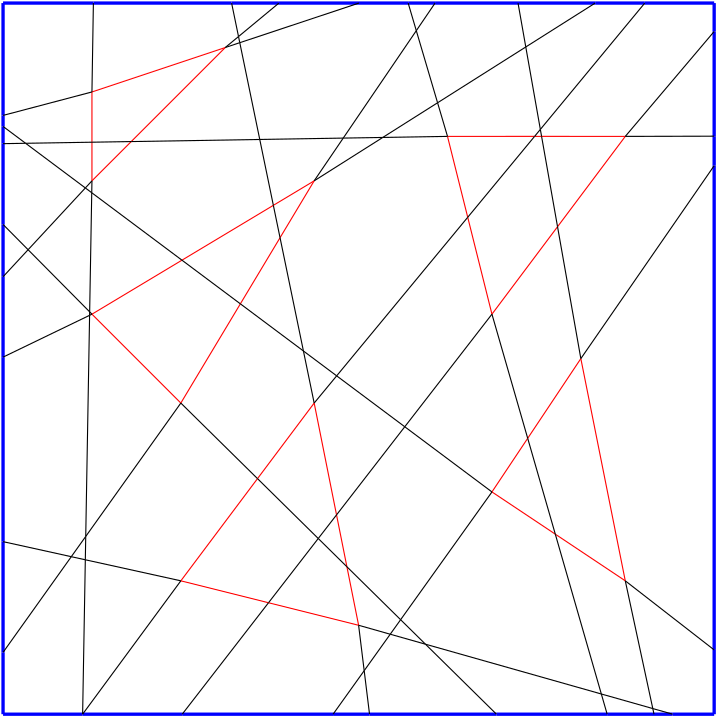 <?xml version="1.0" encoding="UTF-8"?>
<ipe version="70005" creator="HGeometry"><ipestyle name="basic">
<color name="red" value="1 0 0"/>
<color name="green" value="0 1 0"/>
<color name="blue" value="0 0 1"/>
<color name="yellow" value="1 1 0"/>
<color name="orange" value="1 0.647 0"/>
<color name="gold" value="1 0.843 0"/>
<color name="purple" value="0.627 0.125 0.941"/>
<color name="gray" value="0.745 0.745 0.745"/>
<color name="brown" value="0.647 0.165 0.165"/>
<color name="navy" value="0 0 0.502"/>
<color name="pink" value="1 0.753 0.796"/>
<color name="seagreen" value="0.18 0.545 0.341"/>
<color name="turquoise" value="0.251 0.878 0.816"/>
<color name="violet" value="0.933 0.51 0.933"/>
<color name="darkblue" value="0 0 0.545"/>
<color name="darkcyan" value="0 0.545 0.545"/>
<color name="darkgray" value="0.663 0.663 0.663"/>
<color name="darkgreen" value="0 0.392 0"/>
<color name="darkmagenta" value="0.545 0 0.545"/>
<color name="darkorange" value="1 0.549 0"/>
<color name="darkred" value="0.545 0 0"/>
<color name="lightblue" value="0.678 0.847 0.902"/>
<color name="lightcyan" value="0.878 1 1"/>
<color name="lightgray" value="0.827 0.827 0.827"/>
<color name="lightgreen" value="0.565 0.933 0.565"/>
<color name="lightyellow" value="1 1 0.878"/>
<dashstyle name="dashed" value="[4] 0"/>
<dashstyle name="dotted" value="[1 3] 0"/>
<dashstyle name="dash dotted" value="[4 2 1 2] 0"/>
<dashstyle name="dash dot dotted" value="[4 2 1 2 1 2] 0"/>
<pen name="heavier" value="0.8"/>
<pen name="fat" value="1.2"/>
<pen name="ultrafat" value="2"/>
<textsize name="large" value="\large"/>
<textsize name="Large" value="\Large"/>
<textsize name="LARGE" value="\LARGE"/>
<textsize name="huge" value="\huge"/>
<textsize name="Huge" value="\Huge"/>
<textsize name="small" value="\small"/>
<textsize name="footnote" value="\footnotesize"/>
<textsize name="tiny" value="\tiny"/>
<symbolsize name="small" value="2"/>
<symbolsize name="tiny" value="1.1"/>
<symbolsize name="large" value="5"/>
<arrowsize name="small" value="5"/>
<arrowsize name="tiny" value="3"/>
<arrowsize name="large" value="10"/>
<gridsize name="4 pts" value="4"/>
<gridsize name="8 pts (~3 mm)" value="8"/>
<gridsize name="16 pts (~6 mm)" value="16"/>
<gridsize name="32 pts (~12 mm)" value="32"/>
<gridsize name="10 pts (~3.5 mm)" value="10"/>
<gridsize name="20 pts (~7 mm)" value="20"/>
<gridsize name="14 pts (~5 mm)" value="14"/>
<gridsize name="28 pts (~10 mm)" value="28"/>
<gridsize name="56 pts (~20 mm)" value="56"/>
<anglesize name="90 deg" value="90"/>
<anglesize name="60 deg" value="60"/>
<anglesize name="45 deg" value="45"/>
<anglesize name="30 deg" value="30"/>
<anglesize name="22.5 deg" value="22.5"/>
<symbol name="mark/circle(sx)" transformations="translations">
<path fill="sym-stroke">
0.6 0 0 0.6 0 0 e 0.4 0 0 0.4 0 0 e
</path></symbol>
<symbol name="mark/disk(sx)" transformations="translations">
<path fill="sym-stroke">
0.6 0 0 0.6 0 0 e
</path></symbol>
<symbol name="mark/fdisk(sfx)" transformations="translations">
<group><path fill="sym-fill">
0.5 0 0 0.5 0 0 e
</path><path fill="sym-stroke" fillrule="eofill">
0.6 0 0 0.6 0 0 e 0.4 0 0 0.4 0 0 e
</path></group></symbol>
<symbol name="mark/box(sx)" transformations="translations">
<path fill="sym-stroke" fillrule="eofill">
-0.6 -0.6 m 0.6 -0.6 l 0.6 0.6 l -0.6 0.6 l h
-0.4 -0.4 m 0.4 -0.4 l 0.4 0.4 l -0.4 0.4 l h</path></symbol>
<symbol name="mark/square(sx)" transformations="translations">
<path fill="sym-stroke">
-0.6 -0.6 m 0.6 -0.6 l 0.6 0.6 l -0.6 0.6 l h</path></symbol>
<symbol name="mark/fsquare(sfx)" transformations="translations">
<group><path fill="sym-fill">
-0.5 -0.5 m 0.5 -0.5 l 0.5 0.5 l -0.5 0.5 l h</path>
<path fill="sym-stroke" fillrule="eofill">
-0.6 -0.6 m 0.6 -0.6 l 0.6 0.6 l -0.6 0.6 l h
-0.4 -0.4 m 0.4 -0.4 l 0.4 0.4 l -0.4 0.4 l h</path></group></symbol>
<symbol name="mark/cross(sx)" transformations="translations">
<group><path fill="sym-stroke">
-0.43 -0.57 m 0.57 0.43 l 0.43 0.57 l -0.57 -0.43 l h</path>
<path fill="sym-stroke">
-0.43 0.57 m 0.57 -0.43 l 0.43 -0.57 l -0.57 0.43 l h</path>
</group></symbol>
<symbol name="arrow/arc(spx)">
<path pen="sym-pen" stroke="sym-stroke" fill="sym-stroke">
0 0 m -1.0 0.333 l -1.0 -0.333 l h</path></symbol>
<symbol name="arrow/farc(spx)">
<path pen="sym-pen" stroke="sym-stroke" fill="white">
0 0 m -1.0 0.333 l -1.0 -0.333 l h</path></symbol>
<symbol name="arrow/ptarc(spx)">
<path pen="sym-pen" stroke="sym-stroke" fill="sym-stroke">
0 0 m -1.0 0.333 l -0.8 0 l -1.0 -0.333 l h</path></symbol>
<symbol name="arrow/fptarc(spx)">
<path pen="sym-pen" stroke="sym-stroke" fill="white">
0 0 m -1.0 0.333 l -0.8 0 l -1.0 -0.333 l h</path></symbol>
<symbol name="arrow/fnormal(spx)">
<path pen="sym-pen" stroke="sym-stroke" fill="white">
0 0 m -1.0 0.333 l -1.0 -0.333 l h</path></symbol>
<symbol name="arrow/pointed(spx)">
<path pen="sym-pen" stroke="sym-stroke" fill="sym-stroke">
0 0 m -1.0 0.333 l -0.8 0 l -1.0 -0.333 l h</path></symbol>
<symbol name="arrow/fpointed(spx)">
<path pen="sym-pen" stroke="sym-stroke" fill="white">
0 0 m -1.0 0.333 l -0.8 0 l -1.0 -0.333 l h</path></symbol>
<symbol name="arrow/linear(spx)">
<path pen="sym-pen" stroke="sym-stroke">
-1.0 0.333 m 0 0 l -1.0 -0.333 l</path></symbol>
<symbol name="arrow/fdouble(spx)">
<path pen="sym-pen" stroke="sym-stroke" fill="white">
0 0 m -1.0 0.333 l -1.0 -0.333 l h
-1 0 m -2.0 0.333 l -2.0 -0.333 l h
</path></symbol>
<symbol name="arrow/double(spx)">
<path pen="sym-pen" stroke="sym-stroke" fill="sym-stroke">
0 0 m -1.0 0.333 l -1.0 -0.333 l h
-1 0 m -2.0 0.333 l -2.0 -0.333 l h
</path></symbol>
<tiling name="falling" angle="-60" width="1" step="4"/>
<tiling name="rising" angle="30" width="1" step="4"/>
<textstyle name="center" begin="\begin{center}" end="\end{center}"/>
<textstyle name="itemize" begin="\begin{itemize}" end="\end{itemize}"/>
<textstyle name="item" begin="\begin{itemize}\item{}" end="\end{itemize}"/>
</ipestyle><page><layer name="alpha"/><view layers="alpha" active="alpha"/><path layer="alpha" stroke="blue" pen="fat">-128.000000000000 128.000000000000 m
-128.000000000000 114.518229166666 -128.000000000000 101.036458333333 -128.000000000000 87.555800000000 c
</path><path layer="alpha" stroke="blue" pen="fat">-128.000000000000 87.555800000000 m
-128.000000000000 86.231770833333 -128.000000000000 84.908854166666 -128.000000000000 83.583100000000 c
</path><path layer="alpha" stroke="blue" pen="fat">-128.000000000000 83.583100000000 m
-128.000000000000 81.518229166666 -128.000000000000 79.450520833333 -128.000000000000 77.382400000000 c
</path><path layer="alpha" stroke="blue" pen="fat">-128.000000000000 77.382400000000 m
-128.000000000000 67.684895833333 -128.000000000000 57.986979166666 -128.000000000000 48.296000000000 c
</path><path layer="alpha" stroke="blue" pen="fat">-128.000000000000 48.296000000000 m
-128.000000000000 42.018229166666 -128.000000000000 35.747395833333 -128.000000000000 29.472000000000 c
</path><path layer="alpha" stroke="blue" pen="fat">-128.000000000000 29.472000000000 m
-128.000000000000 19.830729166666 -128.000000000000 10.184895833333 -128.000000000000 0.540162000000 c
</path><path layer="alpha" stroke="blue" pen="fat">-128.000000000000 0.540162000000 m
-128.000000000000 -21.606770833334 -128.000000000000 -43.752604166667 -128.000000000000 -65.895200000000 c
</path><path layer="alpha" stroke="blue" pen="fat">-128.000000000000 -65.895200000000 m
-128.000000000000 -79.184895833334 -128.000000000000 -92.471354166667 -128.000000000000 -105.754000000000 c
</path><path layer="alpha" stroke="blue" pen="fat">-128.000000000000 -105.754000000000 m
-128.000000000000 -113.171875000000 -128.000000000000 -120.585937500000 -128.000000000000 -128.000000000000 c
</path><path layer="alpha" stroke="blue" pen="fat">-128.000000000000 -128.000000000000 m
-118.450520833334 -128.000000000000 -108.901041666667 -128.000000000000 -99.355500000000 -128.000000000000 c
</path><path layer="alpha" stroke="blue" pen="fat">-99.355500000000 -128.000000000000 m
-87.398437500000 -128.000000000000 -75.445312500000 -128.000000000000 -63.499700000000 -128.000000000000 c
</path><path layer="alpha" stroke="blue" pen="fat">-63.499700000000 -128.000000000000 m
-45.393229166667 -128.000000000000 -27.294270833334 -128.000000000000 -9.188030000000 -128.000000000000 c
</path><path layer="alpha" stroke="blue" pen="fat">-9.188030000000 -128.000000000000 m
-4.820312500000 -128.000000000000 -0.445312500000 -128.000000000000 3.929980000000 -128.000000000000 c
</path><path layer="alpha" stroke="blue" pen="fat">3.929980000000 -128.000000000000 m
19.158854166666 -128.000000000000 34.388020833333 -128.000000000000 49.614200000000 -128.000000000000 c
</path><path layer="alpha" stroke="blue" pen="fat">49.614200000000 -128.000000000000 m
62.903645833333 -128.000000000000 76.190104166666 -128.000000000000 89.473400000000 -128.000000000000 c
</path><path layer="alpha" stroke="blue" pen="fat">89.473400000000 -128.000000000000 m
95.096354166666 -128.000000000000 100.716145833333 -128.000000000000 106.341000000000 -128.000000000000 c
</path><path layer="alpha" stroke="blue" pen="fat">106.341000000000 -128.000000000000 m
108.565104166666 -128.000000000000 110.794270833333 -128.000000000000 113.021000000000 -128.000000000000 c
</path><path layer="alpha" stroke="blue" pen="fat">113.021000000000 -128.000000000000 m
118.015625000000 -128.000000000000 123.007812500000 -128.000000000000 128.000000000000 -128.000000000000 c
</path><path layer="alpha" stroke="blue" pen="fat">128.000000000000 -128.000000000000 m
128.000000000000 -120.289062500000 128.000000000000 -112.578125000000 128.000000000000 -104.873000000000 c
</path><path layer="alpha" stroke="blue" pen="fat">128.000000000000 -104.873000000000 m
128.000000000000 -46.757812500000 128.000000000000 11.351562500000 128.000000000000 69.459800000000 c
</path><path layer="alpha" stroke="blue" pen="fat">128.000000000000 69.459800000000 m
128.000000000000 72.997395833333 128.000000000000 76.533854166666 128.000000000000 80.075600000000 c
</path><path layer="alpha" stroke="blue" pen="fat">128.000000000000 80.075600000000 m
128.000000000000 92.638020833333 128.000000000000 105.205729166666 128.000000000000 117.780000000000 c
</path><path layer="alpha" stroke="blue" pen="fat">128.000000000000 117.780000000000 m
128.000000000000 121.182291666666 128.000000000000 124.591145833333 128.000000000000 128.000000000000 c
</path><path layer="alpha" stroke="blue" pen="fat">128.000000000000 128.000000000000 m
119.674479166666 128.000000000000 111.348958333333 128.000000000000 103.021000000000 128.000000000000 c
</path><path layer="alpha" stroke="blue" pen="fat">103.021000000000 128.000000000000 m
97.070312500000 128.000000000000 91.117187500000 128.000000000000 85.164300000000 128.000000000000 c
</path><path layer="alpha" stroke="blue" pen="fat">85.164300000000 128.000000000000 m
75.903645833333 128.000000000000 66.643229166666 128.000000000000 57.387900000000 128.000000000000 c
</path><path layer="alpha" stroke="blue" pen="fat">57.387900000000 128.000000000000 m
47.429687500000 128.000000000000 37.476562500000 128.000000000000 27.530100000000 128.000000000000 c
</path><path layer="alpha" stroke="blue" pen="fat">27.530100000000 128.000000000000 m
24.294270833333 128.000000000000 21.065104166666 128.000000000000 17.834600000000 128.000000000000 c
</path><path layer="alpha" stroke="blue" pen="fat">17.834600000000 128.000000000000 m
11.934895833333 128.000000000000 6.033854166666 128.000000000000 0.132882000000 128.000000000000 c
</path><path layer="alpha" stroke="blue" pen="fat">0.132882000000 128.000000000000 m
-9.471354166667 128.000000000000 -19.075520833334 128.000000000000 -28.685600000000 128.000000000000 c
</path><path layer="alpha" stroke="blue" pen="fat">-28.685600000000 128.000000000000 m
-34.361979166667 128.000000000000 -40.044270833334 128.000000000000 -45.724600000000 128.000000000000 c
</path><path layer="alpha" stroke="blue" pen="fat">-45.724600000000 128.000000000000 m
-62.309895833334 128.000000000000 -78.893229166667 128.000000000000 -95.480100000000 128.000000000000 c
</path><path layer="alpha" stroke="blue" pen="fat">-95.480100000000 128.000000000000 m
-106.317708333334 128.000000000000 -117.158854166667 128.000000000000 -128.000000000000 128.000000000000 c
</path><path stroke="red">-96.000000000000 96.000000000000 m
-80.000000000000 101.333333333333 -64.000000000000 106.666666666666 -48.000000000000 112.000000000000 c
</path><path stroke="red">-48.000000000000 112.000000000000 m
-59.287109375000 100.712890625000 -70.574218750000 89.425781250000 -81.862945556641 78.137113317871 c
</path><path stroke="red">-81.862945556641 78.137113317871 m
-86.574218750000 73.425781250000 -91.287109375000 68.712890625000 -96.000000000000 64.000000000000 c
</path><path stroke="red">-96.000000000000 64.000000000000 m
-96.000000000000 68.632812500000 -96.000000000000 73.265625000000 -95.999938964844 77.905902893066 c
</path><path stroke="red">-95.999938964844 77.905902893066 m
-96.000000000000 83.932291666666 -96.000000000000 89.966145833333 -96.000000000000 96.000000000000 c
</path><path stroke="red">-96.000000000000 16.000000000000 m
-85.333333333334 5.333333333333 -74.666666666667 -5.333333333334 -64.000000000000 -16.000000000000 c
</path><path stroke="red">-64.000000000000 -16.000000000000 m
-56.856445312500 -4.094075520834 -49.712890625000 7.811848958333 -42.571899414063 19.714162710762 c
</path><path stroke="red">-42.571899414063 19.714162710762 m
-37.807617187500 27.653971354166 -33.045898437500 35.590169270833 -28.286599125290 43.522338867187 c
</path><path stroke="red">-28.286599125290 43.522338867187 m
-24.189453125000 50.350911458333 -20.094726562500 57.175455729166 -16.000000000000 64.000000000000 c
</path><path stroke="red">-16.000000000000 64.000000000000 m
-20.897460937500 61.061523437500 -25.794921875000 58.123046875000 -30.693912010575 55.183959960937 c
</path><path stroke="red">-30.693912010575 55.183959960937 m
-41.662434895834 48.602539062500 -52.632486979167 42.020507812500 -63.603027343750 35.437759330177 c
</path><path stroke="red">-63.603027343750 35.437759330177 m
-74.401692708334 28.958984375000 -85.200846354167 22.479492187500 -96.000000000000 16.000000000000 c
</path><path stroke="red">32.000000000000 80.000000000000 m
34.426432291666 70.294270833333 36.852864583333 60.588541666666 39.279563547134 50.881011962890 c
</path><path stroke="red">39.279563547134 50.881011962890 m
42.186197916666 39.255208333333 45.093098958333 27.627604166666 48.000000000000 16.000000000000 c
</path><path stroke="red">48.000000000000 16.000000000000 m
55.869140625000 26.492187500000 63.738281250000 36.984375000000 71.611953207778 47.483154296875 c
</path><path stroke="red">71.611953207778 47.483154296875 m
79.738281250000 58.317708333333 87.869140625000 69.158854166666 96.000000000000 80.000000000000 c
</path><path stroke="red">96.000000000000 80.000000000000 m
85.955729166666 80.000000000000 75.911458333333 80.000000000000 65.867391441154 80.000244140625 c
</path><path stroke="red">65.867391441154 80.000244140625 m
65.867187500000 80.000000000000 65.867187500000 80.000000000000 65.867477699470 79.999755859375 c
</path><path stroke="red">65.867477699470 79.999755859375 m
65.028645833333 80.000000000000 64.190104166666 80.000000000000 63.347448392868 80.000091552734 c
</path><path stroke="red">63.347448392868 80.000091552734 m
52.901041666666 80.000000000000 42.450520833333 80.000000000000 32.000000000000 80.000000000000 c
</path><path stroke="red">-16.000000000000 -16.000000000000 m
-22.802734375000 -25.070312500000 -29.605468750000 -34.140625000000 -36.403136854172 -43.204620361329 c
</path><path stroke="red">-36.403136854172 -43.204620361329 m
-45.605468750000 -55.473958333334 -54.802734375000 -67.736979166667 -64.000000000000 -80.000000000000 c
</path><path stroke="red">-64.000000000000 -80.000000000000 m
-53.481770833334 -82.629557291667 -42.963541666667 -85.259114583334 -32.442056202889 -87.889465332032 c
</path><path stroke="red">-32.442056202889 -87.889465332032 m
-21.630208333334 -90.592447916667 -10.815104166667 -93.296223958334 0.000000000000 -96.000000000000 c
</path><path stroke="red">0.000000000000 -96.000000000000 m
-1.404296875000 -88.978515625000 -2.808593750000 -81.957031250000 -4.212361763382 -74.938232421875 c
</path><path stroke="red">-4.212361763382 -74.938232421875 m
-5.457682291667 -68.711588541667 -6.702473958334 -62.487630208334 -7.948576046563 -56.256591796875 c
</path><path stroke="red">-7.948576046563 -56.256591796875 m
-10.631510416667 -42.842447916667 -13.315755208334 -29.421223958334 -16.000000000000 -16.000000000000 c
</path><path stroke="red">80.000000000000 0.000000000000 m
73.623697916666 -9.564453125000 67.247395833333 -19.128906250000 60.871693326187 -28.692138671875 c
</path><path stroke="red">60.871693326187 -28.692138671875 m
56.580729166666 -35.128906250000 52.290364583333 -41.564453125000 48.000000000000 -48.000000000000 c
</path><path stroke="red">48.000000000000 -48.000000000000 m
55.603515625000 -53.069010416667 63.207031250000 -58.138020833334 70.812898469924 -63.208648681641 c
</path><path stroke="red">70.812898469924 -63.208648681641 m
79.207031250000 -68.804687500000 87.603515625000 -74.402343750000 96.000000000000 -80.000000000000 c
</path><path stroke="red">96.000000000000 -80.000000000000 m
90.666666666666 -53.333333333334 85.333333333333 -26.666666666667 80.000000000000 0.000000000000 c
</path><path stroke="black">-48.000000000000 112.000000000000 m
-46.410900195313 113.316406250000 -44.821800390625 114.632812500000 -43.236466868210 115.946228027343 c
</path><path stroke="black">-43.236466868210 115.946228027343 m
-38.383667057292 119.966145833333 -33.534633528646 123.983072916666 -28.685600000000 128.000000000000 c
</path><path stroke="black">-48.000000000000 112.000000000000 m
-46.258865067627 112.578776041666 -44.517730135254 113.157552083333 -42.780024914975 113.734985351562 c
</path><path stroke="black">-42.780024914975 113.734985351562 m
-28.473436135254 118.490885416666 -14.170277067627 123.245442708333 0.132882000000 128.000000000000 c
</path><path stroke="black">-96.000000000000 96.000000000000 m
-95.826700000000 106.666666666666 -95.653400000000 117.333333333333 -95.480100000000 128.000000000000 c
</path><path stroke="black">-96.000000000000 96.000000000000 m
-106.666666666667 93.185266666666 -117.333333333334 90.370533333333 -128.000000000000 87.555800000000 c
</path><path stroke="black">-96.000000000000 64.000000000000 m
-96.792968750000 63.144386718750 -97.585937500000 62.288773437500 -98.376495361329 61.435618234825 c
</path><path stroke="black">-98.376495361329 61.435618234825 m
-105.248697916667 54.020654947916 -112.118489583334 46.608149739583 -118.985839843750 39.198368835449 c
</path><path stroke="black">-118.985839843750 39.198368835449 m
-121.992187500000 35.954429687500 -124.996093750000 32.713214843750 -128.000000000000 29.472000000000 c
</path><path stroke="black">-96.000000000000 64.000000000000 m
-96.024951889039 62.572265625000 -96.049903778077 61.144531250000 -96.074892102242 59.714744907951 c
</path><path stroke="black">-96.074892102242 59.714744907951 m
-96.324715896607 45.419921875000 -96.574576126099 31.123046875000 -96.824343787194 16.831632400512 c
</path><path stroke="black">-96.824343787194 16.831632400512 m
-96.831604476929 16.416015625000 -96.838772598267 16.005859375000 -96.846049828530 15.590911603588 c
</path><path stroke="black">-96.846049828530 15.590911603588 m
-97.309684036255 -10.939453125000 -97.773427352906 -37.474609375000 -98.237160408974 -64.014580135346 c
</path><path stroke="black">-98.237160408974 -64.014580135346 m
-98.286186965943 -66.814453125000 -98.335203262330 -69.619140625000 -98.384107180596 -72.421909870911 c
</path><path stroke="black">-98.384107180596 -72.421909870911 m
-98.707979705811 -90.949218750000 -99.031739852906 -109.474609375000 -99.355500000000 -128.000000000000 c
</path><path stroke="black">-96.000000000000 16.000000000000 m
-96.283854166667 15.862864392740 -96.567708333334 15.725728785481 -96.846049828530 15.590911603588 c
</path><path stroke="black">-96.846049828530 15.590911603588 m
-107.234375000000 10.572449452148 -117.617187500000 5.556305726074 -128.000000000000 0.540162000000 c
</path><path stroke="black">-96.000000000000 16.000000000000 m
-96.274739583334 16.277280924479 -96.549479166667 16.554561848958 -96.824343787194 16.831632400512 c
</path><path stroke="black">-96.824343787194 16.831632400512 m
-104.212239583334 24.288202799479 -111.600260416667 31.744562825520 -118.985839843750 39.198368835449 c
</path><path stroke="black">-118.985839843750 39.198368835449 m
-121.992187500000 42.232615234375 -124.996093750000 45.264307617187 -128.000000000000 48.296000000000 c
</path><path stroke="black">-16.000000000000 64.000000000000 m
-12.512419966635 69.127604166666 -9.024839933269 74.255208333333 -5.534945617486 79.385958581542 c
</path><path stroke="black">-5.534945617486 79.385958581542 m
3.230399401855 92.273437500000 11.998058703613 105.164062500000 20.768588128280 118.058776855468 c
</path><path stroke="black">20.768588128280 118.058776855468 m
23.020512003580 121.369791666666 25.275306001790 124.684895833333 27.530100000000 128.000000000000 c
</path><path stroke="black">-16.000000000000 64.000000000000 m
-7.769286383057 69.207031250000 0.461427233886 74.414062500000 8.687758949089 79.618508850097 c
</path><path stroke="black">8.687758949089 79.618508850097 m
15.270125526936 83.782552083333 21.848110203043 87.944010416666 28.427033667373 92.106262207031 c
</path><path stroke="black">28.427033667373 92.106262207031 m
39.009323040771 98.800781250000 49.592551202392 105.496093750000 60.180096167755 112.193969726562 c
</path><path stroke="black">60.180096167755 112.193969726562 m
68.505286242675 117.460937500000 76.834793121337 122.730468750000 85.164300000000 128.000000000000 c
</path><path stroke="black">32.000000000000 80.000000000000 m
30.808598559570 84.037109375000 29.617197119140 88.074218750000 28.427033667373 92.106262207031 c
</path><path stroke="black">28.427033667373 92.106262207031 m
25.873533666992 100.759765625000 23.321271655273 109.408203125000 20.768588128280 118.058776855468 c
</path><path stroke="black">20.768588128280 118.058776855468 m
19.790873095703 121.371093750000 18.812736547851 124.685546875000 17.834600000000 128.000000000000 c
</path><path stroke="black">32.000000000000 80.000000000000 m
24.229817708333 79.872879817708 16.459635416666 79.745759635416 8.687758949089 79.618508850097 c
</path><path stroke="black">8.687758949089 79.618508850097 m
3.949869791666 79.541099869791 -0.789713541667 79.463560286458 -5.534945617486 79.385958581542 c
</path><path stroke="black">-5.534945617486 79.385958581542 m
-15.548828125000 79.222101171875 -25.568359375000 79.058181640625 -35.588285303879 78.894055993652 c
</path><path stroke="black">-35.588285303879 78.894055993652 m
-51.011067708334 78.641938932291 -66.434244791667 78.389615755208 -81.862945556641 78.137113317871 c
</path><path stroke="black">-81.862945556641 78.137113317871 m
-86.570963541667 78.060179036458 -91.284505208334 77.983065494791 -95.999938964844 77.905902893066 c
</path><path stroke="black">-95.999938964844 77.905902893066 m
-103.960286458334 77.775689713541 -111.922526041667 77.645427473958 -119.883880615235 77.515102697944 c
</path><path stroke="black">-119.883880615235 77.515102697944 m
-122.589843750000 77.470910156250 -125.294921875000 77.426655078125 -128.000000000000 77.382400000000 c
</path><path stroke="black">96.000000000000 80.000000000000 m
106.666666666666 92.593333333333 117.333333333333 105.186666666666 128.000000000000 117.780000000000 c
</path><path stroke="black">96.000000000000 80.000000000000 m
106.666666666666 80.025200000000 117.333333333333 80.050400000000 128.000000000000 80.075600000000 c
</path><path stroke="black">48.000000000000 16.000000000000 m
52.290613586425 1.102539062500 56.581227172851 -13.794921875000 60.871693326187 -28.692138671875 c
</path><path stroke="black">60.871693326187 -28.692138671875 m
64.186202640787 -40.200195312500 67.500564522298 -51.708007812500 70.812898469924 -63.208648681641 c
</path><path stroke="black">70.812898469924 -63.208648681641 m
76.338300354003 -82.393554687500 81.861674304199 -101.571289062500 87.382509623718 -120.740814208985 c
</path><path stroke="black">87.382509623718 -120.740814208985 m
88.081165502929 -123.166015625000 88.777282751464 -125.583007812500 89.473400000000 -128.000000000000 c
</path><path stroke="black">48.000000000000 16.000000000000 m
37.538963489786 2.489746093750 27.077926979573 -11.020507812500 16.613627695655 -24.534480396462 c
</path><path stroke="black">16.613627695655 -24.534480396462 m
8.427723863728 -35.106933593750 0.238557258097 -45.683105468750 -7.948576046563 -56.256591796875 c
</path><path stroke="black">-7.948576046563 -56.256591796875 m
-10.144217133586 -59.092285156250 -12.337824919638 -61.925292968750 -14.534368332863 -64.762512207032 c
</path><path stroke="black">-14.534368332863 -64.762512207032 m
-20.502038386028 -72.469238281250 -26.472644066366 -80.180175781250 -32.442056202889 -87.889465332032 c
</path><path stroke="black">-32.442056202889 -87.889465332032 m
-42.795399831137 -101.260742187500 -53.147549915569 -114.630371093750 -63.499700000000 -128.000000000000 c
</path><path stroke="black">-64.000000000000 -16.000000000000 m
-54.802593957520 -25.066731770834 -45.605187915040 -34.133463541667 -36.403136854172 -43.204620361329 c
</path><path stroke="black">-36.403136854172 -43.204620361329 m
-29.117352453614 -50.387044270834 -21.826923034668 -57.573893229167 -14.534368332863 -64.762512207032 c
</path><path stroke="black">-14.534368332863 -64.762512207032 m
-11.097001232911 -68.151367187500 -7.657508850098 -71.541992187500 -4.212361763382 -74.938232421875 c
</path><path stroke="black">-4.212361763382 -74.938232421875 m
2.226408776855 -81.285481770834 8.670834020996 -87.638346354167 15.119959997997 -93.995849609375 c
</path><path stroke="black">15.119959997997 -93.995849609375 m
18.097077258300 -96.930664062500 21.078895251464 -99.870117187500 24.064802737426 -102.813507080079 c
</path><path stroke="black">24.064802737426 -102.813507080079 m
32.578542163085 -111.206380208334 41.096371081542 -119.603190104167 49.614200000000 -128.000000000000 c
</path><path stroke="black">-64.000000000000 -16.000000000000 m
-75.412760416667 -32.005326538086 -86.825520833334 -48.010653076172 -98.237160408974 -64.014580135346 c
</path><path stroke="black">-98.237160408974 -64.014580135346 m
-99.972656250000 -66.448277954102 -101.707031250000 -68.880576293946 -103.437988281250 -71.308220805359 c
</path><path stroke="black">-103.437988281250 -71.308220805359 m
-111.627604166667 -82.793249755860 -119.813802083334 -94.273624877930 -128.000000000000 -105.754000000000 c
</path><path stroke="black">-64.000000000000 -80.000000000000 m
-75.460937500000 -77.474152636719 -86.921875000000 -74.948305273438 -98.384107180596 -72.421909870911 c
</path><path stroke="black">-98.384107180596 -72.421909870911 m
-100.070312500000 -72.050554003907 -101.757812500000 -71.678650097657 -103.437988281250 -71.308220805359 c
</path><path stroke="black">-103.437988281250 -71.308220805359 m
-111.630208333334 -69.502897460938 -119.815104166667 -67.699048730469 -128.000000000000 -65.895200000000 c
</path><path stroke="black">-64.000000000000 -80.000000000000 m
-75.785166666667 -96.000000000000 -87.570333333334 -112.000000000000 -99.355500000000 -128.000000000000 c
</path><path stroke="black">-16.000000000000 -16.000000000000 m
-17.289928625489 -9.750976562500 -18.579857250977 -3.501953125000 -19.868503910447 2.740808162117 c
</path><path stroke="black">-19.868503910447 2.740808162117 m
-22.675819079590 16.340820312500 -25.481852282715 29.934570312500 -28.286599125290 43.522338867187 c
</path><path stroke="black">-28.286599125290 43.522338867187 m
-29.089782043458 47.413085937500 -29.891678601075 51.297851562500 -30.693912010575 55.183959960937 c
</path><path stroke="black">-30.693912010575 55.183959960937 m
-32.325186706543 63.086914062500 -33.956798254395 70.991210937500 -35.588285303879 78.894055993652 c
</path><path stroke="black">-35.588285303879 78.894055993652 m
-37.985632995606 90.508789062500 -40.382856188965 102.122070312500 -42.780024914975 113.734985351562 c
</path><path stroke="black">-42.780024914975 113.734985351562 m
-42.932476013184 114.473632812500 -43.084872644043 115.211914062500 -43.236466868210 115.946228027343 c
</path><path stroke="black">-43.236466868210 115.946228027343 m
-44.066379516602 119.966796875000 -44.895489758301 123.983398437500 -45.724600000000 128.000000000000 c
</path><path stroke="black">-16.000000000000 -16.000000000000 m
-13.301251129151 -12.734863281250 -10.602502258301 -9.469726562500 -7.904001309395 -6.204635245991 c
</path><path stroke="black">-7.904001309395 -6.204635245991 m
7.823814056396 12.823730468750 23.551381500244 31.852050781250 39.279563547134 50.881011962890 c
</path><path stroke="black">39.279563547134 50.881011962890 m
47.301340159098 60.586425781250 55.323731374104 70.292480468750 63.347448392868 80.000091552734 c
</path><path stroke="black">63.347448392868 80.000091552734 m
64.038668284098 80.836425781250 64.731213979085 81.674316406250 65.423472054481 82.511932373046 c
</path><path stroke="black">65.423472054481 82.511932373046 m
77.956173116048 97.674804687500 90.488586558024 112.837402343750 103.021000000000 128.000000000000 c
</path><path stroke="black">0.000000000000 -96.000000000000 m
0.668749038085 -101.445312500000 1.337498076171 -106.890625000000 2.006536823310 -112.339904785157 c
</path><path stroke="black">2.006536823310 -112.339904785157 m
2.647491409505 -117.557291666667 3.288735704752 -122.778645833334 3.929980000000 -128.000000000000 c
</path><path stroke="black">0.000000000000 -96.000000000000 m
3.796339335123 -97.074869791667 7.592678670247 -98.149739583334 11.383373625926 -99.222930908204 c
</path><path stroke="black">11.383373625926 -99.222930908204 m
15.615348531087 -100.421223958334 19.841679056803 -101.617838541667 24.064802737426 -102.813507080079 c
</path><path stroke="black">24.064802737426 -102.813507080079 m
45.172069193522 -108.789713541667 66.276128804524 -114.764973958334 87.382509623718 -120.740814208985 c
</path><path stroke="black">87.382509623718 -120.740814208985 m
93.556425516764 -122.488932291667 99.732662618001 -124.237630208334 105.906654174804 -125.985534667969 c
</path><path stroke="black">105.906654174804 -125.985534667969 m
108.279599812825 -126.657552083334 110.650299906412 -127.328776041667 113.021000000000 -128.000000000000 c
</path><path stroke="black">48.000000000000 -48.000000000000 m
37.041055204874 -63.330403645834 26.082110409749 -78.660807291667 15.119959997997 -93.995849609375 c
</path><path stroke="black">15.119959997997 -93.995849609375 m
13.875900637410 -95.736002604167 12.628635660196 -97.480794270834 11.383373625926 -99.222930908204 c
</path><path stroke="black">11.383373625926 -99.222930908204 m
8.256227279256 -103.597330729167 5.131083875528 -107.969075520834 2.006536823310 -112.339904785157 c
</path><path stroke="black">2.006536823310 -112.339904785157 m
-1.725383018799 -117.560546875000 -5.456706509400 -122.780273437500 -9.188030000000 -128.000000000000 c
</path><path stroke="black">96.000000000000 -80.000000000000 m
106.666666666666 -88.291000000000 117.333333333333 -96.582000000000 128.000000000000 -104.873000000000 c
</path><path stroke="black">96.000000000000 -80.000000000000 m
99.302673706054 -95.330078125000 102.605347412109 -110.660156250000 105.906654174804 -125.985534667969 c
</path><path stroke="black">105.906654174804 -125.985534667969 m
106.052347412109 -126.660156250000 106.196673706054 -127.330078125000 106.341000000000 -128.000000000000 c
</path><path stroke="black">48.000000000000 -48.000000000000 m
37.538899739583 -40.178954535930 27.077799479166 -32.357909071859 16.613627695655 -24.534480396462 c
</path><path stroke="black">16.613627695655 -24.534480396462 m
8.441894531250 -18.425124160767 0.267089843750 -12.313384713746 -7.904001309395 -6.204635245991 c
</path><path stroke="black">-7.904001309395 -6.204635245991 m
-11.893066406250 -3.222071896363 -15.878417968750 -0.242498526001 -19.868503910447 2.740808162117 c
</path><path stroke="black">-19.868503910447 2.740808162117 m
-27.433430989584 8.396390302530 -35.003092447917 14.055705760701 -42.571899414063 19.714162710762 c
</path><path stroke="black">-42.571899414063 19.714162710762 m
-49.583821614584 24.956714533487 -56.594889322917 30.198407848103 -63.603027343750 35.437759330177 c
</path><path stroke="black">-63.603027343750 35.437759330177 m
-74.430501302084 43.532868726603 -85.255045572917 51.625636290486 -96.074892102242 59.714744907951 c
</path><path stroke="black">-96.074892102242 59.714744907951 m
-96.845865885417 60.291295769246 -97.612141927084 60.864187684122 -98.376495361329 61.435618234825 c
</path><path stroke="black">-98.376495361329 61.435618234825 m
-105.547037760417 66.796563774617 -112.715657552084 72.156047950236 -119.883880615235 77.515102697944 c
</path><path stroke="black">-119.883880615235 77.515102697944 m
-122.589518229167 79.538054750569 -125.294759114584 81.560577375284 -128.000000000000 83.583100000000 c
</path><path stroke="black">80.000000000000 0.000000000000 m
96.000000000000 23.153266666666 112.000000000000 46.306533333333 128.000000000000 69.459800000000 c
</path><path stroke="black">80.000000000000 0.000000000000 m
77.204310471598 15.825520833333 74.408620943196 31.651041666666 71.611953207778 47.483154296875 c
</path><path stroke="black">71.611953207778 47.483154296875 m
69.698226820882 58.315104166666 67.783522226969 69.153645833333 65.867477699470 79.999755859375 c
</path><path stroke="black">65.867477699470 79.999755859375 m
65.867897544352 79.997395833333 65.866977455647 80.002604166666 65.867391441154 80.000244140625 c
</path><path stroke="black">65.867391441154 80.000244140625 m
65.718843174235 80.841145833333 65.571628981526 81.674479166666 65.423472054481 82.511932373046 c
</path><path stroke="black">65.423472054481 82.511932373046 m
63.676246250406 92.403645833333 61.928077711995 102.299479166666 60.180096167755 112.193969726562 c
</path><path stroke="black">60.180096167755 112.193969726562 m
59.249239449055 117.463541666666 58.318569724527 122.731770833333 57.387900000000 128.000000000000 c
</path></page></ipe>